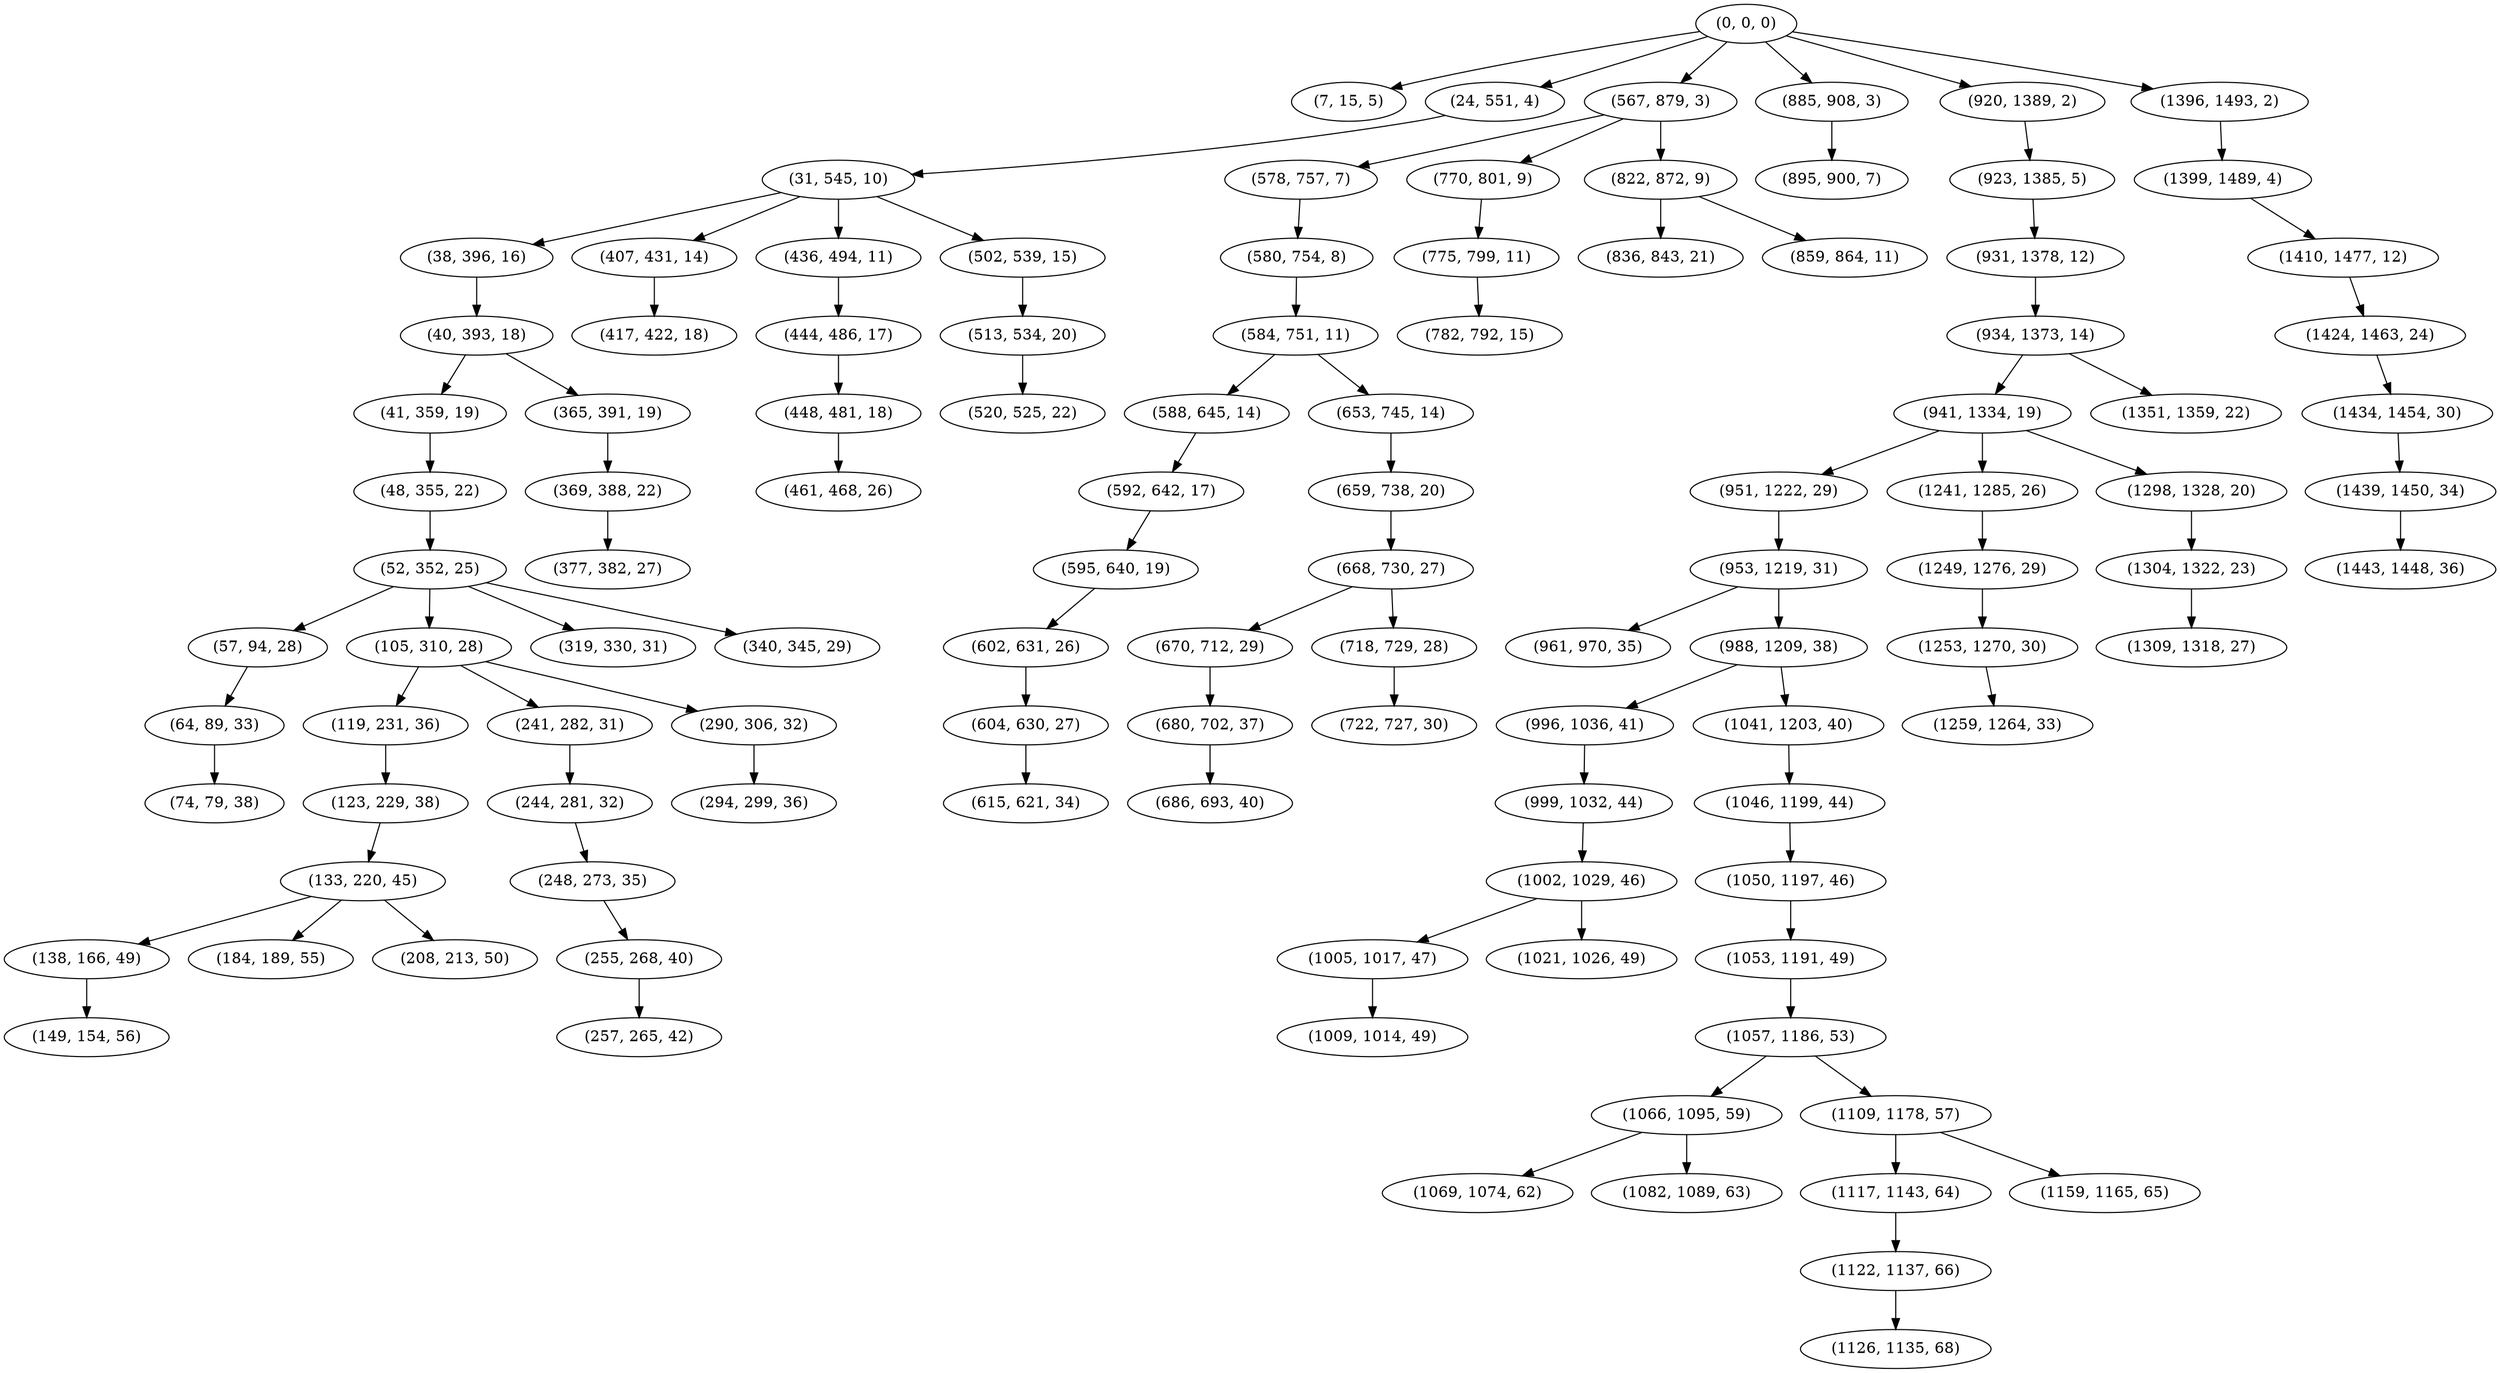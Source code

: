 digraph tree {
    "(0, 0, 0)";
    "(7, 15, 5)";
    "(24, 551, 4)";
    "(31, 545, 10)";
    "(38, 396, 16)";
    "(40, 393, 18)";
    "(41, 359, 19)";
    "(48, 355, 22)";
    "(52, 352, 25)";
    "(57, 94, 28)";
    "(64, 89, 33)";
    "(74, 79, 38)";
    "(105, 310, 28)";
    "(119, 231, 36)";
    "(123, 229, 38)";
    "(133, 220, 45)";
    "(138, 166, 49)";
    "(149, 154, 56)";
    "(184, 189, 55)";
    "(208, 213, 50)";
    "(241, 282, 31)";
    "(244, 281, 32)";
    "(248, 273, 35)";
    "(255, 268, 40)";
    "(257, 265, 42)";
    "(290, 306, 32)";
    "(294, 299, 36)";
    "(319, 330, 31)";
    "(340, 345, 29)";
    "(365, 391, 19)";
    "(369, 388, 22)";
    "(377, 382, 27)";
    "(407, 431, 14)";
    "(417, 422, 18)";
    "(436, 494, 11)";
    "(444, 486, 17)";
    "(448, 481, 18)";
    "(461, 468, 26)";
    "(502, 539, 15)";
    "(513, 534, 20)";
    "(520, 525, 22)";
    "(567, 879, 3)";
    "(578, 757, 7)";
    "(580, 754, 8)";
    "(584, 751, 11)";
    "(588, 645, 14)";
    "(592, 642, 17)";
    "(595, 640, 19)";
    "(602, 631, 26)";
    "(604, 630, 27)";
    "(615, 621, 34)";
    "(653, 745, 14)";
    "(659, 738, 20)";
    "(668, 730, 27)";
    "(670, 712, 29)";
    "(680, 702, 37)";
    "(686, 693, 40)";
    "(718, 729, 28)";
    "(722, 727, 30)";
    "(770, 801, 9)";
    "(775, 799, 11)";
    "(782, 792, 15)";
    "(822, 872, 9)";
    "(836, 843, 21)";
    "(859, 864, 11)";
    "(885, 908, 3)";
    "(895, 900, 7)";
    "(920, 1389, 2)";
    "(923, 1385, 5)";
    "(931, 1378, 12)";
    "(934, 1373, 14)";
    "(941, 1334, 19)";
    "(951, 1222, 29)";
    "(953, 1219, 31)";
    "(961, 970, 35)";
    "(988, 1209, 38)";
    "(996, 1036, 41)";
    "(999, 1032, 44)";
    "(1002, 1029, 46)";
    "(1005, 1017, 47)";
    "(1009, 1014, 49)";
    "(1021, 1026, 49)";
    "(1041, 1203, 40)";
    "(1046, 1199, 44)";
    "(1050, 1197, 46)";
    "(1053, 1191, 49)";
    "(1057, 1186, 53)";
    "(1066, 1095, 59)";
    "(1069, 1074, 62)";
    "(1082, 1089, 63)";
    "(1109, 1178, 57)";
    "(1117, 1143, 64)";
    "(1122, 1137, 66)";
    "(1126, 1135, 68)";
    "(1159, 1165, 65)";
    "(1241, 1285, 26)";
    "(1249, 1276, 29)";
    "(1253, 1270, 30)";
    "(1259, 1264, 33)";
    "(1298, 1328, 20)";
    "(1304, 1322, 23)";
    "(1309, 1318, 27)";
    "(1351, 1359, 22)";
    "(1396, 1493, 2)";
    "(1399, 1489, 4)";
    "(1410, 1477, 12)";
    "(1424, 1463, 24)";
    "(1434, 1454, 30)";
    "(1439, 1450, 34)";
    "(1443, 1448, 36)";
    "(0, 0, 0)" -> "(7, 15, 5)";
    "(0, 0, 0)" -> "(24, 551, 4)";
    "(0, 0, 0)" -> "(567, 879, 3)";
    "(0, 0, 0)" -> "(885, 908, 3)";
    "(0, 0, 0)" -> "(920, 1389, 2)";
    "(0, 0, 0)" -> "(1396, 1493, 2)";
    "(24, 551, 4)" -> "(31, 545, 10)";
    "(31, 545, 10)" -> "(38, 396, 16)";
    "(31, 545, 10)" -> "(407, 431, 14)";
    "(31, 545, 10)" -> "(436, 494, 11)";
    "(31, 545, 10)" -> "(502, 539, 15)";
    "(38, 396, 16)" -> "(40, 393, 18)";
    "(40, 393, 18)" -> "(41, 359, 19)";
    "(40, 393, 18)" -> "(365, 391, 19)";
    "(41, 359, 19)" -> "(48, 355, 22)";
    "(48, 355, 22)" -> "(52, 352, 25)";
    "(52, 352, 25)" -> "(57, 94, 28)";
    "(52, 352, 25)" -> "(105, 310, 28)";
    "(52, 352, 25)" -> "(319, 330, 31)";
    "(52, 352, 25)" -> "(340, 345, 29)";
    "(57, 94, 28)" -> "(64, 89, 33)";
    "(64, 89, 33)" -> "(74, 79, 38)";
    "(105, 310, 28)" -> "(119, 231, 36)";
    "(105, 310, 28)" -> "(241, 282, 31)";
    "(105, 310, 28)" -> "(290, 306, 32)";
    "(119, 231, 36)" -> "(123, 229, 38)";
    "(123, 229, 38)" -> "(133, 220, 45)";
    "(133, 220, 45)" -> "(138, 166, 49)";
    "(133, 220, 45)" -> "(184, 189, 55)";
    "(133, 220, 45)" -> "(208, 213, 50)";
    "(138, 166, 49)" -> "(149, 154, 56)";
    "(241, 282, 31)" -> "(244, 281, 32)";
    "(244, 281, 32)" -> "(248, 273, 35)";
    "(248, 273, 35)" -> "(255, 268, 40)";
    "(255, 268, 40)" -> "(257, 265, 42)";
    "(290, 306, 32)" -> "(294, 299, 36)";
    "(365, 391, 19)" -> "(369, 388, 22)";
    "(369, 388, 22)" -> "(377, 382, 27)";
    "(407, 431, 14)" -> "(417, 422, 18)";
    "(436, 494, 11)" -> "(444, 486, 17)";
    "(444, 486, 17)" -> "(448, 481, 18)";
    "(448, 481, 18)" -> "(461, 468, 26)";
    "(502, 539, 15)" -> "(513, 534, 20)";
    "(513, 534, 20)" -> "(520, 525, 22)";
    "(567, 879, 3)" -> "(578, 757, 7)";
    "(567, 879, 3)" -> "(770, 801, 9)";
    "(567, 879, 3)" -> "(822, 872, 9)";
    "(578, 757, 7)" -> "(580, 754, 8)";
    "(580, 754, 8)" -> "(584, 751, 11)";
    "(584, 751, 11)" -> "(588, 645, 14)";
    "(584, 751, 11)" -> "(653, 745, 14)";
    "(588, 645, 14)" -> "(592, 642, 17)";
    "(592, 642, 17)" -> "(595, 640, 19)";
    "(595, 640, 19)" -> "(602, 631, 26)";
    "(602, 631, 26)" -> "(604, 630, 27)";
    "(604, 630, 27)" -> "(615, 621, 34)";
    "(653, 745, 14)" -> "(659, 738, 20)";
    "(659, 738, 20)" -> "(668, 730, 27)";
    "(668, 730, 27)" -> "(670, 712, 29)";
    "(668, 730, 27)" -> "(718, 729, 28)";
    "(670, 712, 29)" -> "(680, 702, 37)";
    "(680, 702, 37)" -> "(686, 693, 40)";
    "(718, 729, 28)" -> "(722, 727, 30)";
    "(770, 801, 9)" -> "(775, 799, 11)";
    "(775, 799, 11)" -> "(782, 792, 15)";
    "(822, 872, 9)" -> "(836, 843, 21)";
    "(822, 872, 9)" -> "(859, 864, 11)";
    "(885, 908, 3)" -> "(895, 900, 7)";
    "(920, 1389, 2)" -> "(923, 1385, 5)";
    "(923, 1385, 5)" -> "(931, 1378, 12)";
    "(931, 1378, 12)" -> "(934, 1373, 14)";
    "(934, 1373, 14)" -> "(941, 1334, 19)";
    "(934, 1373, 14)" -> "(1351, 1359, 22)";
    "(941, 1334, 19)" -> "(951, 1222, 29)";
    "(941, 1334, 19)" -> "(1241, 1285, 26)";
    "(941, 1334, 19)" -> "(1298, 1328, 20)";
    "(951, 1222, 29)" -> "(953, 1219, 31)";
    "(953, 1219, 31)" -> "(961, 970, 35)";
    "(953, 1219, 31)" -> "(988, 1209, 38)";
    "(988, 1209, 38)" -> "(996, 1036, 41)";
    "(988, 1209, 38)" -> "(1041, 1203, 40)";
    "(996, 1036, 41)" -> "(999, 1032, 44)";
    "(999, 1032, 44)" -> "(1002, 1029, 46)";
    "(1002, 1029, 46)" -> "(1005, 1017, 47)";
    "(1002, 1029, 46)" -> "(1021, 1026, 49)";
    "(1005, 1017, 47)" -> "(1009, 1014, 49)";
    "(1041, 1203, 40)" -> "(1046, 1199, 44)";
    "(1046, 1199, 44)" -> "(1050, 1197, 46)";
    "(1050, 1197, 46)" -> "(1053, 1191, 49)";
    "(1053, 1191, 49)" -> "(1057, 1186, 53)";
    "(1057, 1186, 53)" -> "(1066, 1095, 59)";
    "(1057, 1186, 53)" -> "(1109, 1178, 57)";
    "(1066, 1095, 59)" -> "(1069, 1074, 62)";
    "(1066, 1095, 59)" -> "(1082, 1089, 63)";
    "(1109, 1178, 57)" -> "(1117, 1143, 64)";
    "(1109, 1178, 57)" -> "(1159, 1165, 65)";
    "(1117, 1143, 64)" -> "(1122, 1137, 66)";
    "(1122, 1137, 66)" -> "(1126, 1135, 68)";
    "(1241, 1285, 26)" -> "(1249, 1276, 29)";
    "(1249, 1276, 29)" -> "(1253, 1270, 30)";
    "(1253, 1270, 30)" -> "(1259, 1264, 33)";
    "(1298, 1328, 20)" -> "(1304, 1322, 23)";
    "(1304, 1322, 23)" -> "(1309, 1318, 27)";
    "(1396, 1493, 2)" -> "(1399, 1489, 4)";
    "(1399, 1489, 4)" -> "(1410, 1477, 12)";
    "(1410, 1477, 12)" -> "(1424, 1463, 24)";
    "(1424, 1463, 24)" -> "(1434, 1454, 30)";
    "(1434, 1454, 30)" -> "(1439, 1450, 34)";
    "(1439, 1450, 34)" -> "(1443, 1448, 36)";
}
